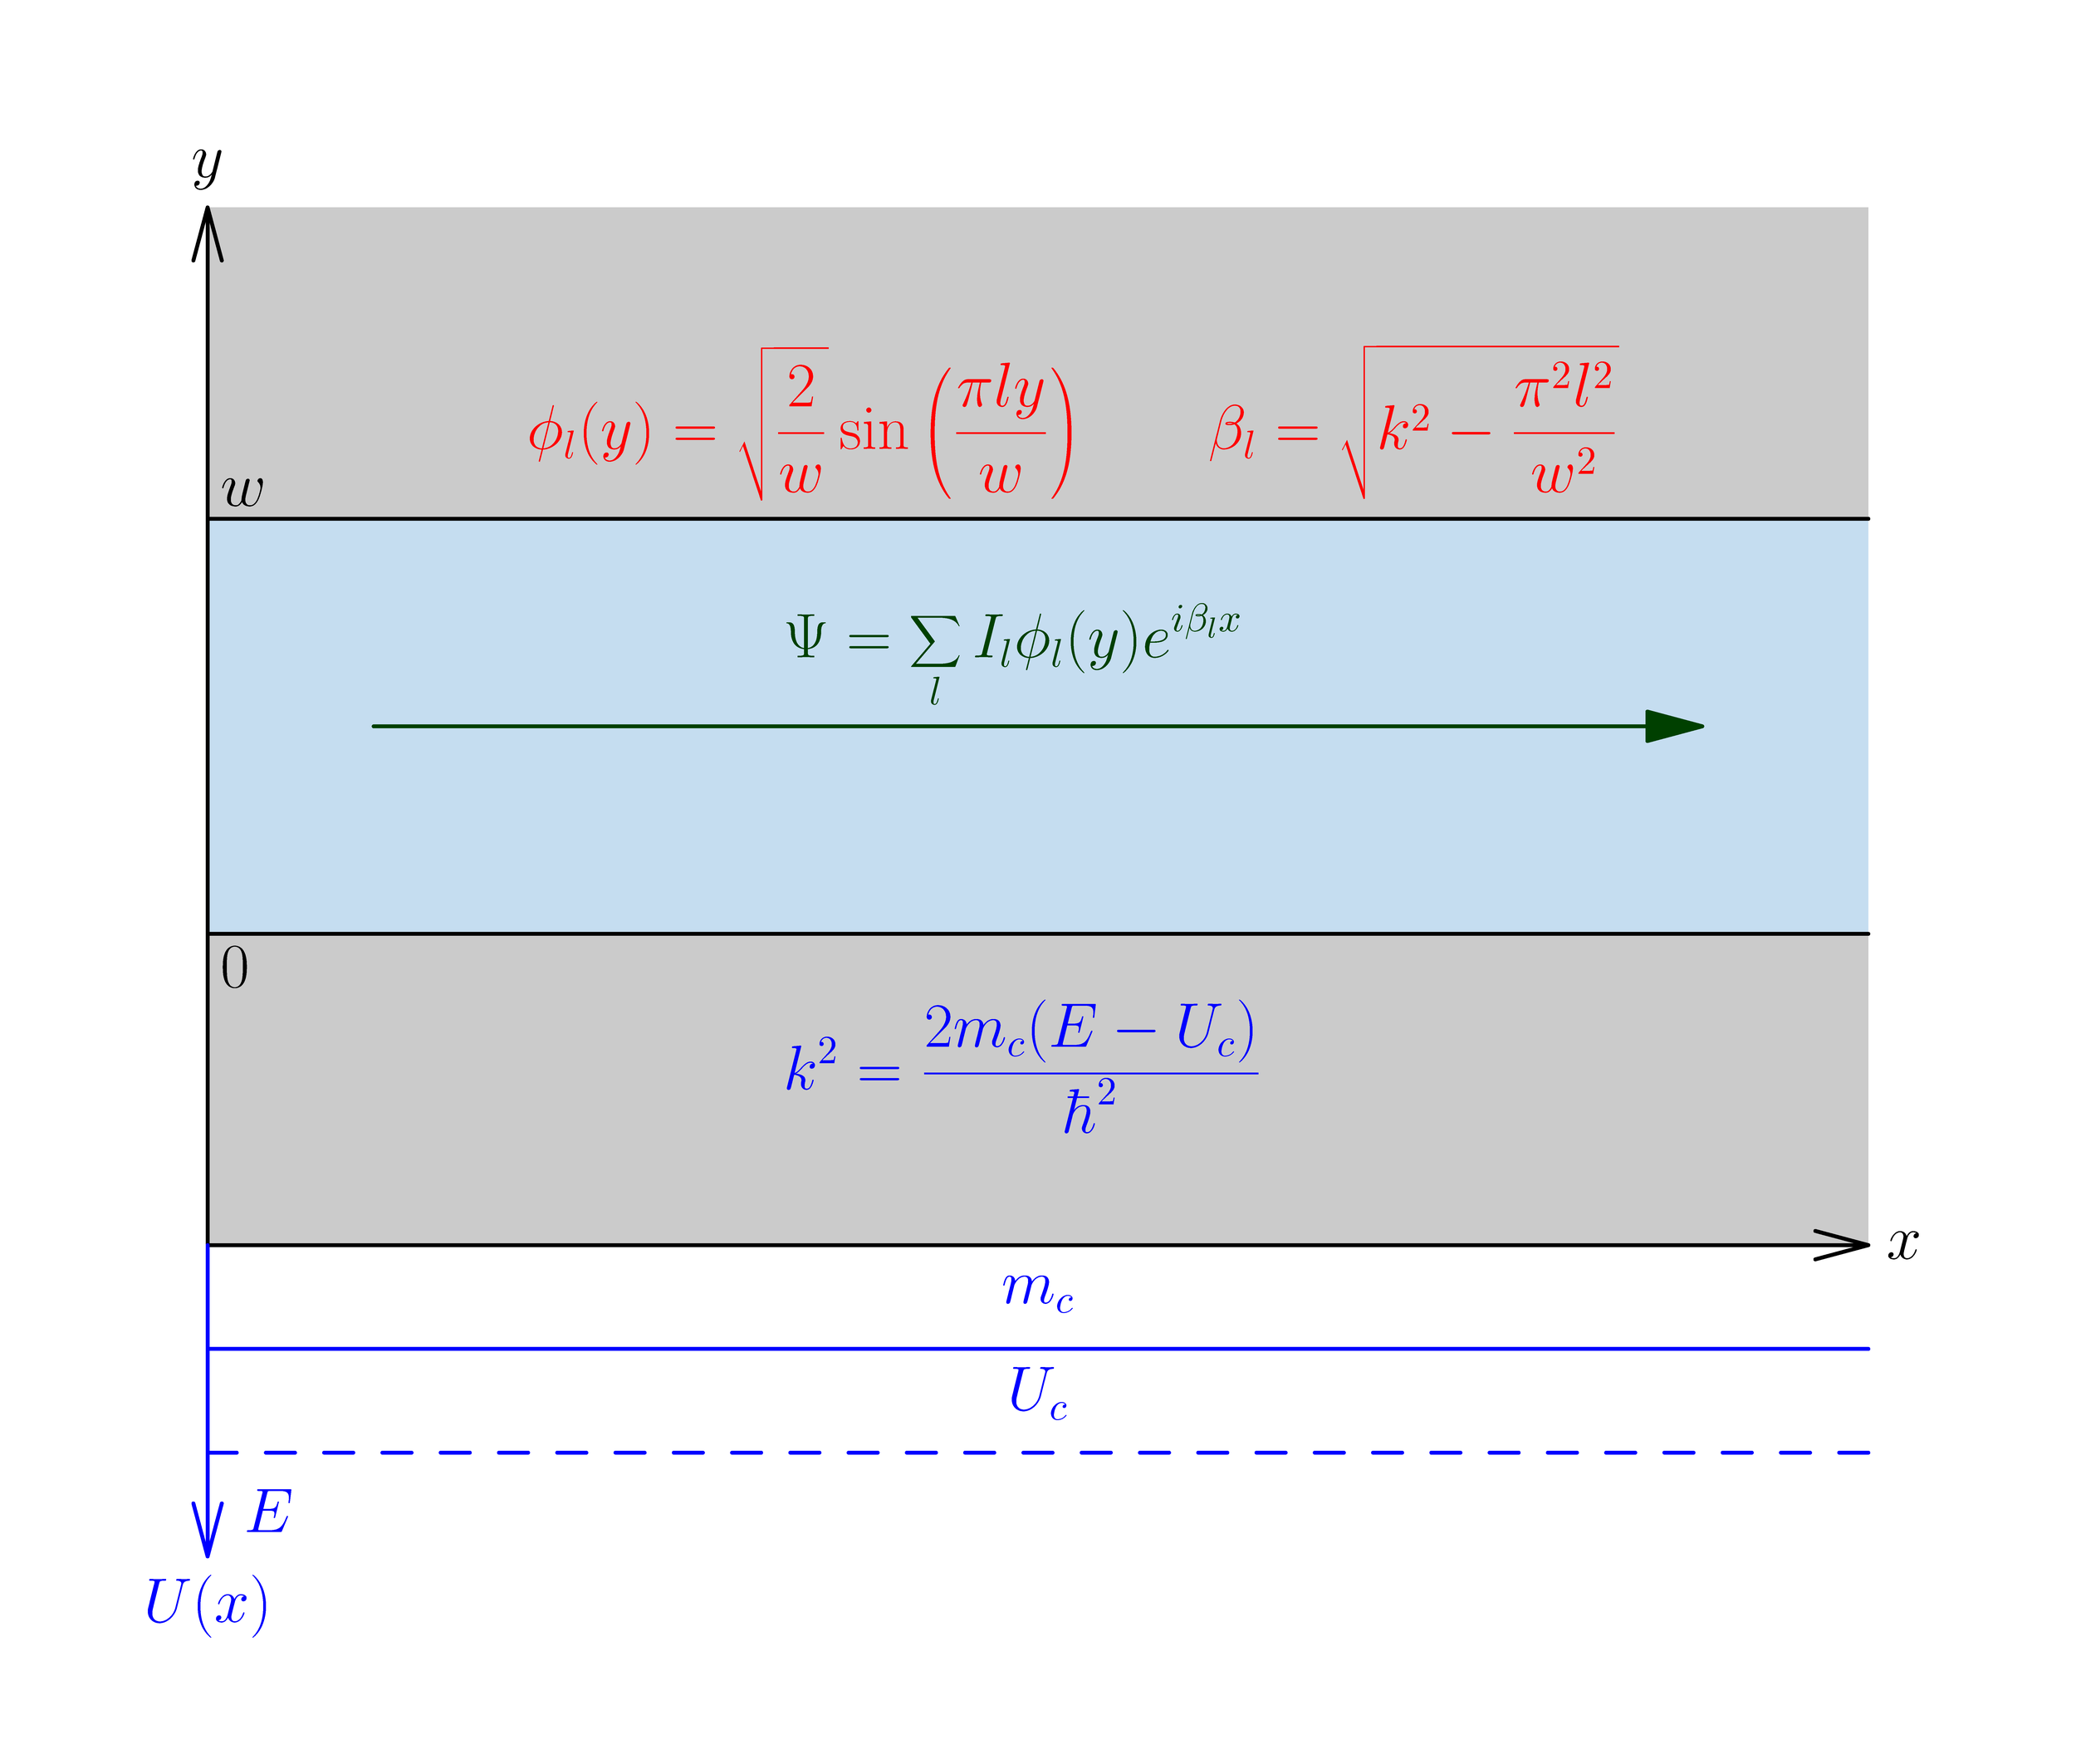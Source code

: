 //texpreamble("\usepackage{mathtext}\usepackage[russian]{babel}");
//defaultpen(font("T2A","cmr","m","n"));
settings.tex = "pdflatex";
defaultpen(fontsize(16pt)+linewidth(1));

settings.render = 16;
unitsize(2cm);

//graphical parameters
pen c_yellow = rgb("#faedcb");
pen c_green = rgb("#c9e4de");
pen c_blue = rgb("#c6def1");
pen c_purple = rgb("#dbcdf0");
pen c_red = rgb("#f2c6de");
pen c_orange = rgb("#f7d9c4");
pen c_gray = rgb("#cccccc");
pen axes = black;
pen uaxis = blue;
pen incidence_col = purple;
pen refracted_col = darkgreen;
pen reflected_col = red;
pen channel_border = black;

real width = 8;
real height = 6.5;
real origin_position = 1.5;
real u1 = 0.5;
real u2 = 0.5;
real E_total = 1;
real incidence_angle_theta1 = pi/4;
//real refraction_angle_theta2 = pi/6;
real momentum_k1 = 0.4*width;
real momentum_k2 = 0.4*width;

pair origin = (4, origin_position);
path x_axis = (0, origin_position) -- (width, origin_position);
path y_axis = origin -- origin+(0, height-origin_position);
path u_axis = origin -- origin-(0, origin_position);
path u1_line = origin-(width/2, u1) -- origin-(0, u1);
path u2_line = origin-(0, u2) -- origin+(width/2, -u2);
path energy_line = origin-(width/2, E_total) -- origin+(width/2, -E_total);

pair impact_point = origin+(0,2.5);
path impact_normal = impact_point - (0.5*width,0) -- impact_point;

pair incidence_point = impact_point - momentum_k1*(cos(incidence_angle_theta1), sin(incidence_angle_theta1));
path incidence_ray = incidence_point -- impact_point;

pair reflection_point = impact_point + momentum_k1*(-cos(incidence_angle_theta1), sin(incidence_angle_theta1));
path reflect_ray = impact_point -- reflection_point;

pair refraction_point = impact_point + momentum_k2*(1, 0);
path refracted_ray = impact_point - momentum_k2*(1, 0) -- refraction_point;

real channel_w = 1;
path channel = box(impact_point-(width/2,channel_w),impact_point+(width/2,channel_w));
path forbidden = box(origin-(width/2,0), (width, height));

// real nc_length_L = 4;
// real nc_width_w = 0.4;
// real period_a = 1;
// pair center = (width/2,height/2);
// path channel = box(center-(nc_length_L/2,nc_width_w),center+(nc_length_L/2,0));
// path barrier = box((width/2-nc_length_L/2,0),(width/2+nc_length_L/2,height));
// path source = box((0,0),center-(nc_length_L/2,-height/2));
// path drain = box(center+(nc_length_L/2,-height/2),(width,height));

fill(box((-1,-1),(width+1,height+1)), white);
fill(forbidden, c_gray);
fill(channel, c_blue);
draw(impact_point-(width/2,channel_w)--impact_point+(width/2,-channel_w), channel_border);
draw(impact_point-(width/2,-channel_w)--impact_point+(width/2,channel_w), channel_border);

draw(x_axis, arrow=Arrow(SimpleHead), axes);
label("$x$", (width, origin_position), align=E, axes);
draw(shift((-width/2,0))*y_axis, arrow=Arrow(SimpleHead), axes);
label("$y$", origin+(-width/2, height-origin_position), align=N, axes);
label("$0$", impact_point-(width/2,channel_w), align=SE, axes);
label("$w$", impact_point-(width/2,-channel_w), align=NE, axes);
draw(shift((-width/2,0))*u_axis, arrow=Arrow(SimpleHead), uaxis);
label("$U(x)$", origin-(width/2, origin_position), align=S, uaxis);
draw(u1_line, uaxis);
draw(u2_line, uaxis);
draw(energy_line, uaxis+dashed);
//label("$U_s$", origin-(width/2, u1), align=S, uaxis);
label("$U_c$", origin+(0, -u2), align=S, uaxis);
label("$E$", origin+(-width/2, -E_total), align=2E+2S, uaxis);

//label("$m_s$", origin-(width/4, u1), align=2N, uaxis);
label("$m_c$", origin+(0, -u2), align=2N, uaxis);

//draw(impact_normal, black+dashed);
//draw(incidence_ray, arrow=Arrow(), incidence_col);
//draw(reflect_ray, arrow=Arrow(), reflected_col);
draw(refracted_ray, arrow=Arrow(), refracted_col);

//label("$\theta$", impact_point, align=2S+4W, incidence_col);
//label("$\theta$", impact_point, align=2N+4W, reflected_col);
//label("$\theta_2$", impact_point, align=1.5N+6E, refracted_col);

//label("$\Psi=e^{i(k_{sx}x+k_{sy}y)}$", incidence_point, align=NW, incidence_col);

//label("$\Psi=R(y) e^{i(-k_{sx}x+k_{sy}y)}$", reflection_point, align=N, reflected_col);

//label(minipage("$$R(y)=\sum_{l} R_l \phi_l(y)$$", width=3), impact_point-width/2*(1,0), align=N, reflected_col);

label(minipage("$$\Psi=\sum_{l} I_l \phi_l(y) e^{i \beta_l x}$$", width=3), impact_point-(width*0.15,0), align=N, refracted_col);

label(minipage("$$\phi_l(y) = \sqrt{\frac{2}{w}} \sin \left( \frac{\pi l y}{w} \right) \qquad \beta_l = \sqrt{k^2-\frac{\pi^2 l^2}{w^2}}$$", width=7), impact_point-(width*0.3,-channel_w), align=N, reflected_col);

label(minipage("$$k^2 = \frac{2m_c (E-U_c)}{\hbar^2}$$", width=3), impact_point-(width*0.15,channel_w), align=S, uaxis);